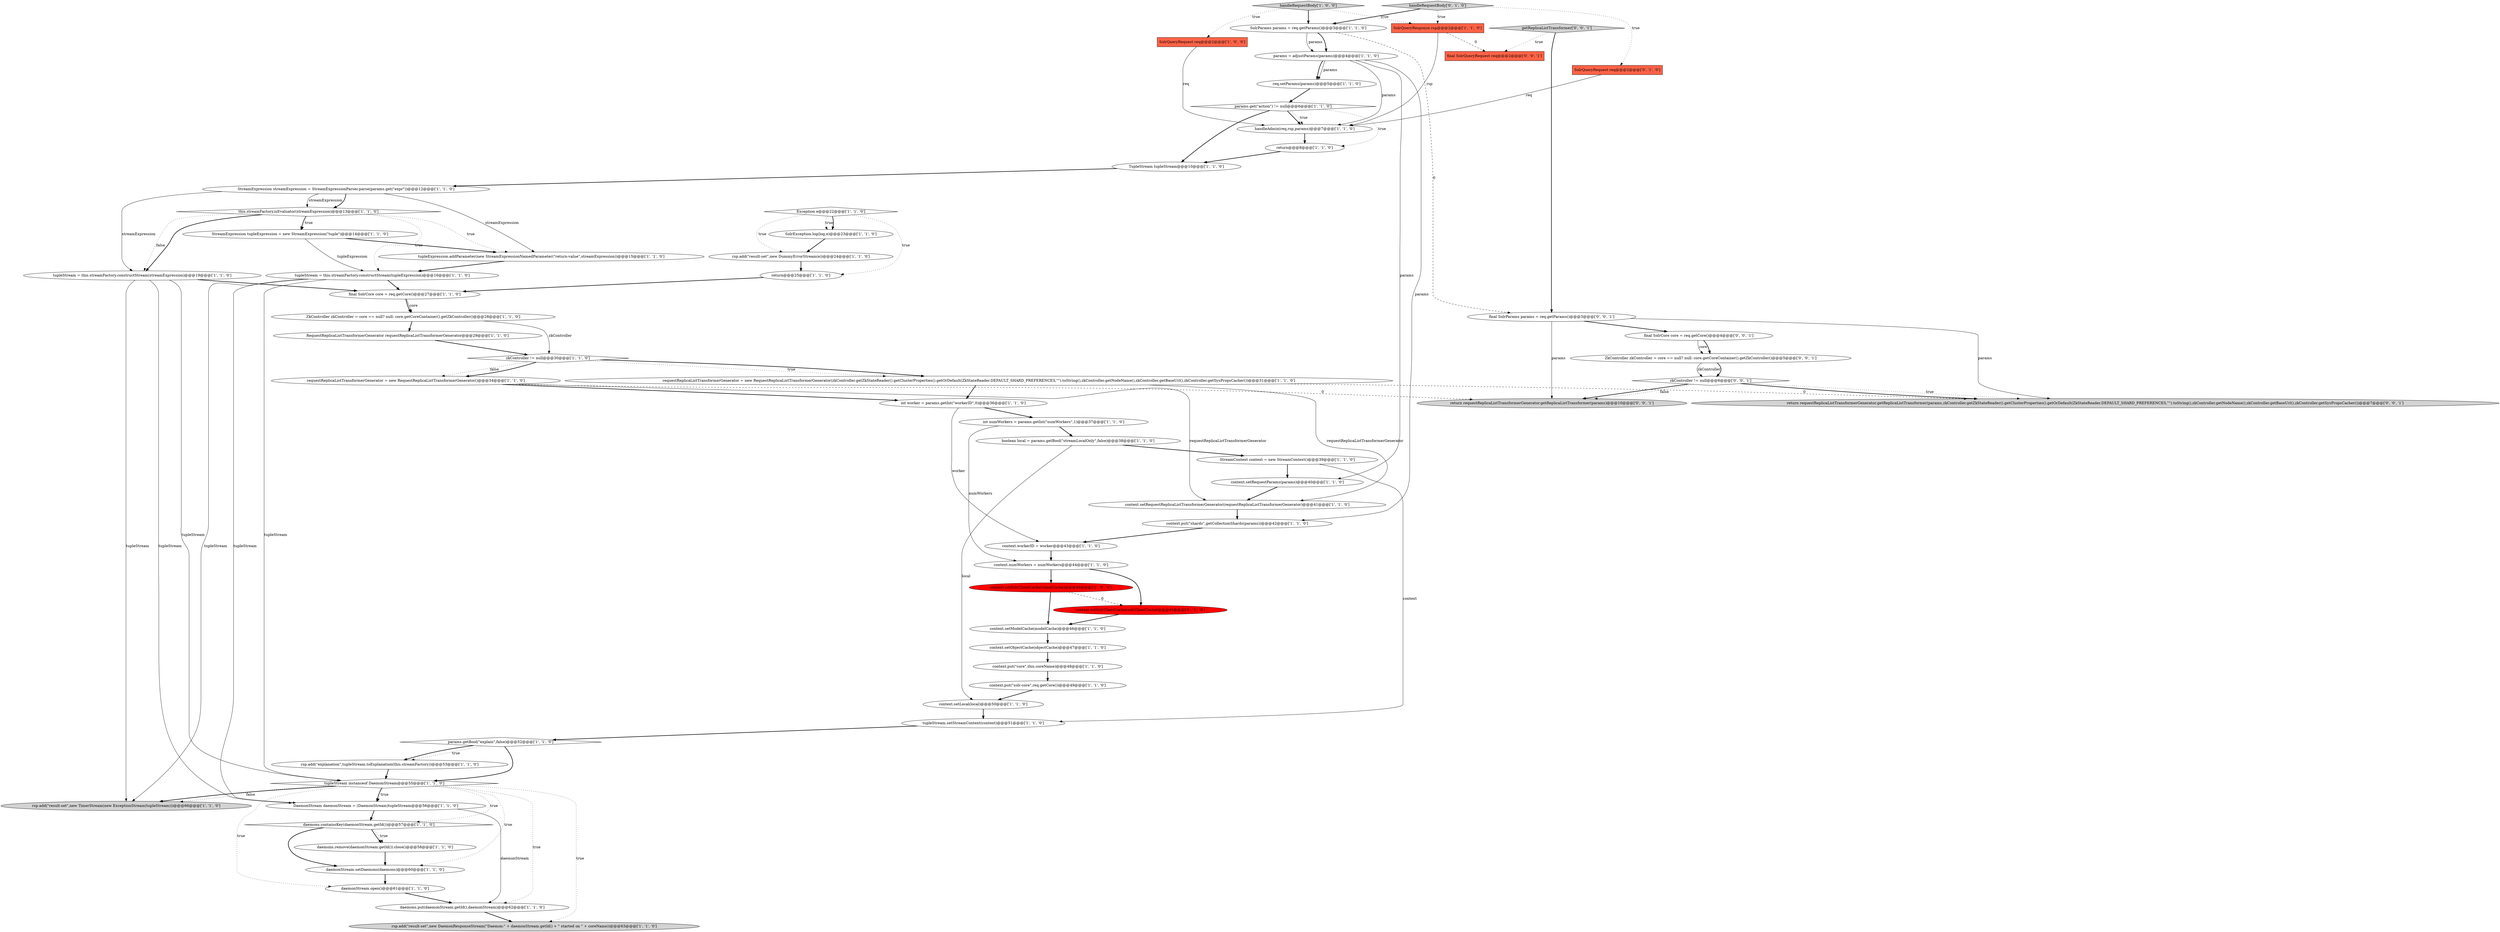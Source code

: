digraph {
56 [style = filled, label = "final SolrCore core = req.getCore()@@@4@@@['0', '0', '1']", fillcolor = white, shape = ellipse image = "AAA0AAABBB3BBB"];
16 [style = filled, label = "context.setRequestReplicaListTransformerGenerator(requestReplicaListTransformerGenerator)@@@41@@@['1', '1', '0']", fillcolor = white, shape = ellipse image = "AAA0AAABBB1BBB"];
29 [style = filled, label = "tupleExpression.addParameter(new StreamExpressionNamedParameter(\"return-value\",streamExpression))@@@15@@@['1', '1', '0']", fillcolor = white, shape = ellipse image = "AAA0AAABBB1BBB"];
36 [style = filled, label = "boolean local = params.getBool(\"streamLocalOnly\",false)@@@38@@@['1', '1', '0']", fillcolor = white, shape = ellipse image = "AAA0AAABBB1BBB"];
10 [style = filled, label = "final SolrCore core = req.getCore()@@@27@@@['1', '1', '0']", fillcolor = white, shape = ellipse image = "AAA0AAABBB1BBB"];
20 [style = filled, label = "zkController != null@@@30@@@['1', '1', '0']", fillcolor = white, shape = diamond image = "AAA0AAABBB1BBB"];
13 [style = filled, label = "SolrException.log(log,e)@@@23@@@['1', '1', '0']", fillcolor = white, shape = ellipse image = "AAA0AAABBB1BBB"];
32 [style = filled, label = "TupleStream tupleStream@@@10@@@['1', '1', '0']", fillcolor = white, shape = ellipse image = "AAA0AAABBB1BBB"];
49 [style = filled, label = "requestReplicaListTransformerGenerator = new RequestReplicaListTransformerGenerator(zkController.getZkStateReader().getClusterProperties().getOrDefault(ZkStateReader.DEFAULT_SHARD_PREFERENCES,\"\").toString(),zkController.getNodeName(),zkController.getBaseUrl(),zkController.getSysPropsCacher())@@@31@@@['1', '1', '0']", fillcolor = white, shape = ellipse image = "AAA0AAABBB1BBB"];
5 [style = filled, label = "params.getBool(\"explain\",false)@@@52@@@['1', '1', '0']", fillcolor = white, shape = diamond image = "AAA0AAABBB1BBB"];
41 [style = filled, label = "req.setParams(params)@@@5@@@['1', '1', '0']", fillcolor = white, shape = ellipse image = "AAA0AAABBB1BBB"];
21 [style = filled, label = "context.put(\"shards\",getCollectionShards(params))@@@42@@@['1', '1', '0']", fillcolor = white, shape = ellipse image = "AAA0AAABBB1BBB"];
30 [style = filled, label = "context.setModelCache(modelCache)@@@46@@@['1', '1', '0']", fillcolor = white, shape = ellipse image = "AAA0AAABBB1BBB"];
48 [style = filled, label = "SolrQueryRequest req@@@2@@@['1', '0', '0']", fillcolor = tomato, shape = box image = "AAA0AAABBB1BBB"];
59 [style = filled, label = "return requestReplicaListTransformerGenerator.getReplicaListTransformer(params,zkController.getZkStateReader().getClusterProperties().getOrDefault(ZkStateReader.DEFAULT_SHARD_PREFERENCES,\"\").toString(),zkController.getNodeName(),zkController.getBaseUrl(),zkController.getSysPropsCacher())@@@7@@@['0', '0', '1']", fillcolor = lightgray, shape = ellipse image = "AAA0AAABBB3BBB"];
12 [style = filled, label = "handleRequestBody['1', '0', '0']", fillcolor = lightgray, shape = diamond image = "AAA0AAABBB1BBB"];
50 [style = filled, label = "SolrQueryResponse rsp@@@2@@@['1', '1', '0']", fillcolor = tomato, shape = box image = "AAA0AAABBB1BBB"];
18 [style = filled, label = "context.setLocal(local)@@@50@@@['1', '1', '0']", fillcolor = white, shape = ellipse image = "AAA0AAABBB1BBB"];
54 [style = filled, label = "handleRequestBody['0', '1', '0']", fillcolor = lightgray, shape = diamond image = "AAA0AAABBB2BBB"];
22 [style = filled, label = "daemonStream.open()@@@61@@@['1', '1', '0']", fillcolor = white, shape = ellipse image = "AAA0AAABBB1BBB"];
3 [style = filled, label = "daemons.remove(daemonStream.getId()).close()@@@58@@@['1', '1', '0']", fillcolor = white, shape = ellipse image = "AAA0AAABBB1BBB"];
37 [style = filled, label = "int worker = params.getInt(\"workerID\",0)@@@36@@@['1', '1', '0']", fillcolor = white, shape = ellipse image = "AAA0AAABBB1BBB"];
47 [style = filled, label = "requestReplicaListTransformerGenerator = new RequestReplicaListTransformerGenerator()@@@34@@@['1', '1', '0']", fillcolor = white, shape = ellipse image = "AAA0AAABBB1BBB"];
24 [style = filled, label = "rsp.add(\"result-set\",new DummyErrorStream(e))@@@24@@@['1', '1', '0']", fillcolor = white, shape = ellipse image = "AAA0AAABBB1BBB"];
28 [style = filled, label = "StreamExpression tupleExpression = new StreamExpression(\"tuple\")@@@14@@@['1', '1', '0']", fillcolor = white, shape = ellipse image = "AAA0AAABBB1BBB"];
53 [style = filled, label = "SolrQueryRequest req@@@2@@@['0', '1', '0']", fillcolor = tomato, shape = box image = "AAA0AAABBB2BBB"];
7 [style = filled, label = "context.workerID = worker@@@43@@@['1', '1', '0']", fillcolor = white, shape = ellipse image = "AAA0AAABBB1BBB"];
6 [style = filled, label = "StreamExpression streamExpression = StreamExpressionParser.parse(params.get(\"expr\"))@@@12@@@['1', '1', '0']", fillcolor = white, shape = ellipse image = "AAA0AAABBB1BBB"];
61 [style = filled, label = "ZkController zkController = core == null? null: core.getCoreContainer().getZkController()@@@5@@@['0', '0', '1']", fillcolor = white, shape = ellipse image = "AAA0AAABBB3BBB"];
27 [style = filled, label = "daemons.put(daemonStream.getId(),daemonStream)@@@62@@@['1', '1', '0']", fillcolor = white, shape = ellipse image = "AAA0AAABBB1BBB"];
44 [style = filled, label = "context.setRequestParams(params)@@@40@@@['1', '1', '0']", fillcolor = white, shape = ellipse image = "AAA0AAABBB1BBB"];
45 [style = filled, label = "context.numWorkers = numWorkers@@@44@@@['1', '1', '0']", fillcolor = white, shape = ellipse image = "AAA0AAABBB1BBB"];
60 [style = filled, label = "zkController != null@@@6@@@['0', '0', '1']", fillcolor = white, shape = diamond image = "AAA0AAABBB3BBB"];
17 [style = filled, label = "daemonStream.setDaemons(daemons)@@@60@@@['1', '1', '0']", fillcolor = white, shape = ellipse image = "AAA0AAABBB1BBB"];
23 [style = filled, label = "context.setSolrClientCache(clientCache)@@@45@@@['1', '0', '0']", fillcolor = red, shape = ellipse image = "AAA1AAABBB1BBB"];
2 [style = filled, label = "RequestReplicaListTransformerGenerator requestReplicaListTransformerGenerator@@@29@@@['1', '1', '0']", fillcolor = white, shape = ellipse image = "AAA0AAABBB1BBB"];
52 [style = filled, label = "rsp.add(\"result-set\",new TimerStream(new ExceptionStream(tupleStream)))@@@66@@@['1', '1', '0']", fillcolor = lightgray, shape = ellipse image = "AAA0AAABBB1BBB"];
57 [style = filled, label = "final SolrParams params = req.getParams()@@@3@@@['0', '0', '1']", fillcolor = white, shape = ellipse image = "AAA0AAABBB3BBB"];
4 [style = filled, label = "return@@@25@@@['1', '1', '0']", fillcolor = white, shape = ellipse image = "AAA0AAABBB1BBB"];
46 [style = filled, label = "SolrParams params = req.getParams()@@@3@@@['1', '1', '0']", fillcolor = white, shape = ellipse image = "AAA0AAABBB1BBB"];
33 [style = filled, label = "StreamContext context = new StreamContext()@@@39@@@['1', '1', '0']", fillcolor = white, shape = ellipse image = "AAA0AAABBB1BBB"];
14 [style = filled, label = "tupleStream = this.streamFactory.constructStream(streamExpression)@@@19@@@['1', '1', '0']", fillcolor = white, shape = ellipse image = "AAA0AAABBB1BBB"];
35 [style = filled, label = "rsp.add(\"explanation\",tupleStream.toExplanation(this.streamFactory))@@@53@@@['1', '1', '0']", fillcolor = white, shape = ellipse image = "AAA0AAABBB1BBB"];
25 [style = filled, label = "handleAdmin(req,rsp,params)@@@7@@@['1', '1', '0']", fillcolor = white, shape = ellipse image = "AAA0AAABBB1BBB"];
0 [style = filled, label = "tupleStream.setStreamContext(context)@@@51@@@['1', '1', '0']", fillcolor = white, shape = ellipse image = "AAA0AAABBB1BBB"];
62 [style = filled, label = "return requestReplicaListTransformerGenerator.getReplicaListTransformer(params)@@@10@@@['0', '0', '1']", fillcolor = lightgray, shape = ellipse image = "AAA0AAABBB3BBB"];
63 [style = filled, label = "final SolrQueryRequest req@@@2@@@['0', '0', '1']", fillcolor = tomato, shape = box image = "AAA0AAABBB3BBB"];
58 [style = filled, label = "getReplicaListTransformer['0', '0', '1']", fillcolor = lightgray, shape = diamond image = "AAA0AAABBB3BBB"];
19 [style = filled, label = "return@@@8@@@['1', '1', '0']", fillcolor = white, shape = ellipse image = "AAA0AAABBB1BBB"];
40 [style = filled, label = "daemons.containsKey(daemonStream.getId())@@@57@@@['1', '1', '0']", fillcolor = white, shape = diamond image = "AAA0AAABBB1BBB"];
11 [style = filled, label = "context.put(\"solr-core\",req.getCore())@@@49@@@['1', '1', '0']", fillcolor = white, shape = ellipse image = "AAA0AAABBB1BBB"];
8 [style = filled, label = "context.setObjectCache(objectCache)@@@47@@@['1', '1', '0']", fillcolor = white, shape = ellipse image = "AAA0AAABBB1BBB"];
55 [style = filled, label = "context.setSolrClientCache(solrClientCache)@@@45@@@['0', '1', '0']", fillcolor = red, shape = ellipse image = "AAA1AAABBB2BBB"];
1 [style = filled, label = "this.streamFactory.isEvaluator(streamExpression)@@@13@@@['1', '1', '0']", fillcolor = white, shape = diamond image = "AAA0AAABBB1BBB"];
43 [style = filled, label = "tupleStream = this.streamFactory.constructStream(tupleExpression)@@@16@@@['1', '1', '0']", fillcolor = white, shape = ellipse image = "AAA0AAABBB1BBB"];
51 [style = filled, label = "DaemonStream daemonStream = (DaemonStream)tupleStream@@@56@@@['1', '1', '0']", fillcolor = white, shape = ellipse image = "AAA0AAABBB1BBB"];
34 [style = filled, label = "context.put(\"core\",this.coreName)@@@48@@@['1', '1', '0']", fillcolor = white, shape = ellipse image = "AAA0AAABBB1BBB"];
15 [style = filled, label = "int numWorkers = params.getInt(\"numWorkers\",1)@@@37@@@['1', '1', '0']", fillcolor = white, shape = ellipse image = "AAA0AAABBB1BBB"];
42 [style = filled, label = "params = adjustParams(params)@@@4@@@['1', '1', '0']", fillcolor = white, shape = ellipse image = "AAA0AAABBB1BBB"];
38 [style = filled, label = "params.get(\"action\") != null@@@6@@@['1', '1', '0']", fillcolor = white, shape = diamond image = "AAA0AAABBB1BBB"];
31 [style = filled, label = "rsp.add(\"result-set\",new DaemonResponseStream(\"Daemon:\" + daemonStream.getId() + \" started on \" + coreName))@@@63@@@['1', '1', '0']", fillcolor = lightgray, shape = ellipse image = "AAA0AAABBB1BBB"];
9 [style = filled, label = "tupleStream instanceof DaemonStream@@@55@@@['1', '1', '0']", fillcolor = white, shape = diamond image = "AAA0AAABBB1BBB"];
26 [style = filled, label = "Exception e@@@22@@@['1', '1', '0']", fillcolor = white, shape = diamond image = "AAA0AAABBB1BBB"];
39 [style = filled, label = "ZkController zkController = core == null? null: core.getCoreContainer().getZkController()@@@28@@@['1', '1', '0']", fillcolor = white, shape = ellipse image = "AAA0AAABBB1BBB"];
6->29 [style = solid, label="streamExpression"];
42->41 [style = bold, label=""];
50->63 [style = dashed, label="0"];
5->9 [style = bold, label=""];
38->19 [style = dotted, label="true"];
37->15 [style = bold, label=""];
47->37 [style = bold, label=""];
26->13 [style = dotted, label="true"];
58->63 [style = dotted, label="true"];
36->33 [style = bold, label=""];
56->61 [style = solid, label="core"];
32->6 [style = bold, label=""];
60->59 [style = dotted, label="true"];
14->52 [style = solid, label="tupleStream"];
28->43 [style = solid, label="tupleExpression"];
1->28 [style = bold, label=""];
10->39 [style = bold, label=""];
37->7 [style = solid, label="worker"];
26->24 [style = dotted, label="true"];
20->49 [style = dotted, label="true"];
25->19 [style = bold, label=""];
29->43 [style = bold, label=""];
57->59 [style = solid, label="params"];
30->8 [style = bold, label=""];
26->4 [style = dotted, label="true"];
9->52 [style = bold, label=""];
15->45 [style = solid, label="numWorkers"];
33->44 [style = bold, label=""];
18->0 [style = bold, label=""];
33->0 [style = solid, label="context"];
46->42 [style = solid, label="params"];
20->47 [style = dotted, label="false"];
46->42 [style = bold, label=""];
10->39 [style = solid, label="core"];
8->34 [style = bold, label=""];
2->20 [style = bold, label=""];
9->51 [style = bold, label=""];
23->30 [style = bold, label=""];
61->60 [style = solid, label="zkController"];
54->46 [style = bold, label=""];
60->62 [style = bold, label=""];
14->10 [style = bold, label=""];
27->31 [style = bold, label=""];
1->43 [style = dotted, label="true"];
9->31 [style = dotted, label="true"];
42->25 [style = solid, label="params"];
54->53 [style = dotted, label="true"];
26->13 [style = bold, label=""];
11->18 [style = bold, label=""];
38->32 [style = bold, label=""];
12->50 [style = dotted, label="true"];
6->1 [style = solid, label="streamExpression"];
44->16 [style = bold, label=""];
40->3 [style = bold, label=""];
40->3 [style = dotted, label="true"];
40->17 [style = bold, label=""];
38->25 [style = bold, label=""];
21->7 [style = bold, label=""];
43->10 [style = bold, label=""];
42->21 [style = solid, label="params"];
47->16 [style = solid, label="requestReplicaListTransformerGenerator"];
41->38 [style = bold, label=""];
1->28 [style = dotted, label="true"];
15->36 [style = bold, label=""];
28->29 [style = bold, label=""];
4->10 [style = bold, label=""];
49->37 [style = bold, label=""];
13->24 [style = bold, label=""];
45->23 [style = bold, label=""];
45->55 [style = bold, label=""];
42->44 [style = solid, label="params"];
35->9 [style = bold, label=""];
48->25 [style = solid, label="req"];
58->57 [style = bold, label=""];
36->18 [style = solid, label="local"];
38->25 [style = dotted, label="true"];
39->20 [style = solid, label="zkController"];
6->1 [style = bold, label=""];
51->40 [style = bold, label=""];
9->52 [style = dotted, label="false"];
5->35 [style = dotted, label="true"];
51->27 [style = solid, label="daemonStream"];
9->51 [style = dotted, label="true"];
54->50 [style = dotted, label="true"];
19->32 [style = bold, label=""];
12->46 [style = bold, label=""];
55->30 [style = bold, label=""];
57->62 [style = solid, label="params"];
39->2 [style = bold, label=""];
20->49 [style = bold, label=""];
3->17 [style = bold, label=""];
47->62 [style = dashed, label="0"];
14->9 [style = solid, label="tupleStream"];
9->22 [style = dotted, label="true"];
5->35 [style = bold, label=""];
43->9 [style = solid, label="tupleStream"];
0->5 [style = bold, label=""];
42->41 [style = solid, label="params"];
60->62 [style = dotted, label="false"];
61->60 [style = bold, label=""];
49->59 [style = dashed, label="0"];
43->51 [style = solid, label="tupleStream"];
9->17 [style = dotted, label="true"];
49->16 [style = solid, label="requestReplicaListTransformerGenerator"];
56->61 [style = bold, label=""];
46->57 [style = dashed, label="0"];
60->59 [style = bold, label=""];
17->22 [style = bold, label=""];
20->47 [style = bold, label=""];
34->11 [style = bold, label=""];
7->45 [style = bold, label=""];
9->27 [style = dotted, label="true"];
57->56 [style = bold, label=""];
1->29 [style = dotted, label="true"];
53->25 [style = solid, label="req"];
24->4 [style = bold, label=""];
14->51 [style = solid, label="tupleStream"];
23->55 [style = dashed, label="0"];
22->27 [style = bold, label=""];
43->52 [style = solid, label="tupleStream"];
16->21 [style = bold, label=""];
1->14 [style = dotted, label="false"];
1->14 [style = bold, label=""];
9->40 [style = dotted, label="true"];
50->25 [style = solid, label="rsp"];
6->14 [style = solid, label="streamExpression"];
12->48 [style = dotted, label="true"];
}

